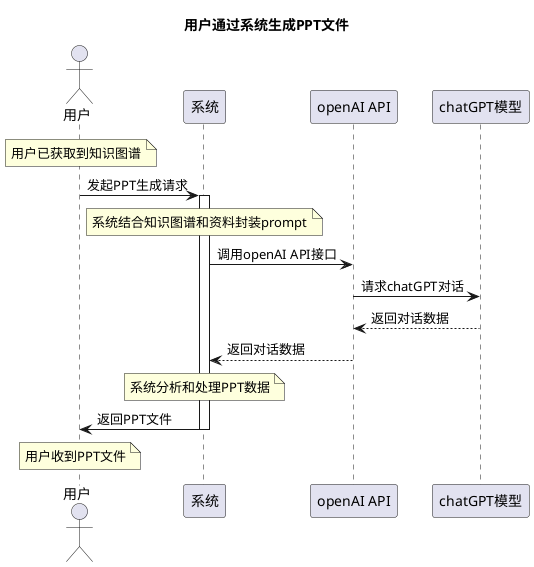 @startuml
title 用户通过系统生成PPT文件

actor 用户
participant "系统" as system
participant "openAI API" as api
participant "chatGPT模型" as model

note over 用户: 用户已获取到知识图谱
用户 -> system: 发起PPT生成请求
activate system
note over system: 系统结合知识图谱和资料封装prompt
system -> api: 调用openAI API接口

api -> model: 请求chatGPT对话
model --> api: 返回对话数据
api --> system: 返回对话数据
note over system: 系统分析和处理PPT数据
system -> 用户: 返回PPT文件
deactivate system
note over 用户: 用户收到PPT文件
@enduml
